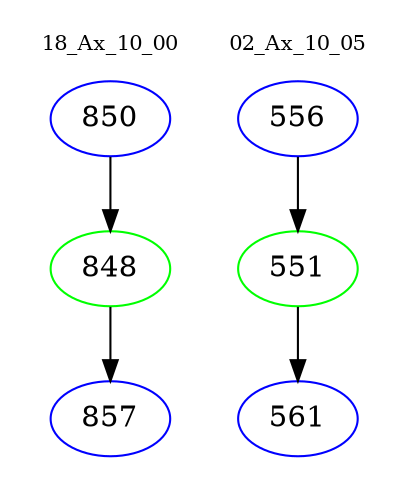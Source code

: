digraph{
subgraph cluster_0 {
color = white
label = "18_Ax_10_00";
fontsize=10;
T0_850 [label="850", color="blue"]
T0_850 -> T0_848 [color="black"]
T0_848 [label="848", color="green"]
T0_848 -> T0_857 [color="black"]
T0_857 [label="857", color="blue"]
}
subgraph cluster_1 {
color = white
label = "02_Ax_10_05";
fontsize=10;
T1_556 [label="556", color="blue"]
T1_556 -> T1_551 [color="black"]
T1_551 [label="551", color="green"]
T1_551 -> T1_561 [color="black"]
T1_561 [label="561", color="blue"]
}
}
